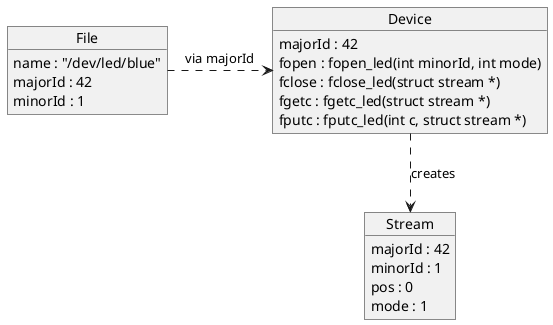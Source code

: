 @startuml

object File {
    name : "/dev/led/blue"
    majorId : 42
    minorId : 1
}


object Device {
    majorId : 42
    fopen : fopen_led(int minorId, int mode)
    fclose : fclose_led(struct stream *)
    fgetc : fgetc_led(struct stream *)
    fputc : fputc_led(int c, struct stream *)
}

object Stream {
    majorId : 42
    minorId : 1
    pos : 0
    mode : 1
}

File .> Device : via majorId
Device ..> Stream : creates


@enduml